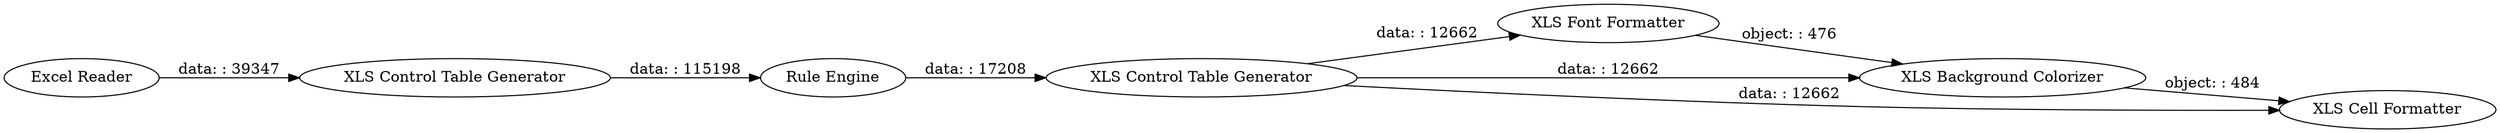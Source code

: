 digraph {
	"-5515453908120243498_2" [label="XLS Control Table Generator"]
	"-5515453908120243498_1" [label="Excel Reader"]
	"-5515453908120243498_5" [label="XLS Font Formatter"]
	"-5515453908120243498_4" [label="XLS Control Table Generator"]
	"-5515453908120243498_6" [label="XLS Background Colorizer"]
	"-5515453908120243498_3" [label="Rule Engine"]
	"-5515453908120243498_7" [label="XLS Cell Formatter"]
	"-5515453908120243498_1" -> "-5515453908120243498_2" [label="data: : 39347"]
	"-5515453908120243498_2" -> "-5515453908120243498_3" [label="data: : 115198"]
	"-5515453908120243498_6" -> "-5515453908120243498_7" [label="object: : 484"]
	"-5515453908120243498_4" -> "-5515453908120243498_6" [label="data: : 12662"]
	"-5515453908120243498_4" -> "-5515453908120243498_5" [label="data: : 12662"]
	"-5515453908120243498_5" -> "-5515453908120243498_6" [label="object: : 476"]
	"-5515453908120243498_3" -> "-5515453908120243498_4" [label="data: : 17208"]
	"-5515453908120243498_4" -> "-5515453908120243498_7" [label="data: : 12662"]
	rankdir=LR
}
